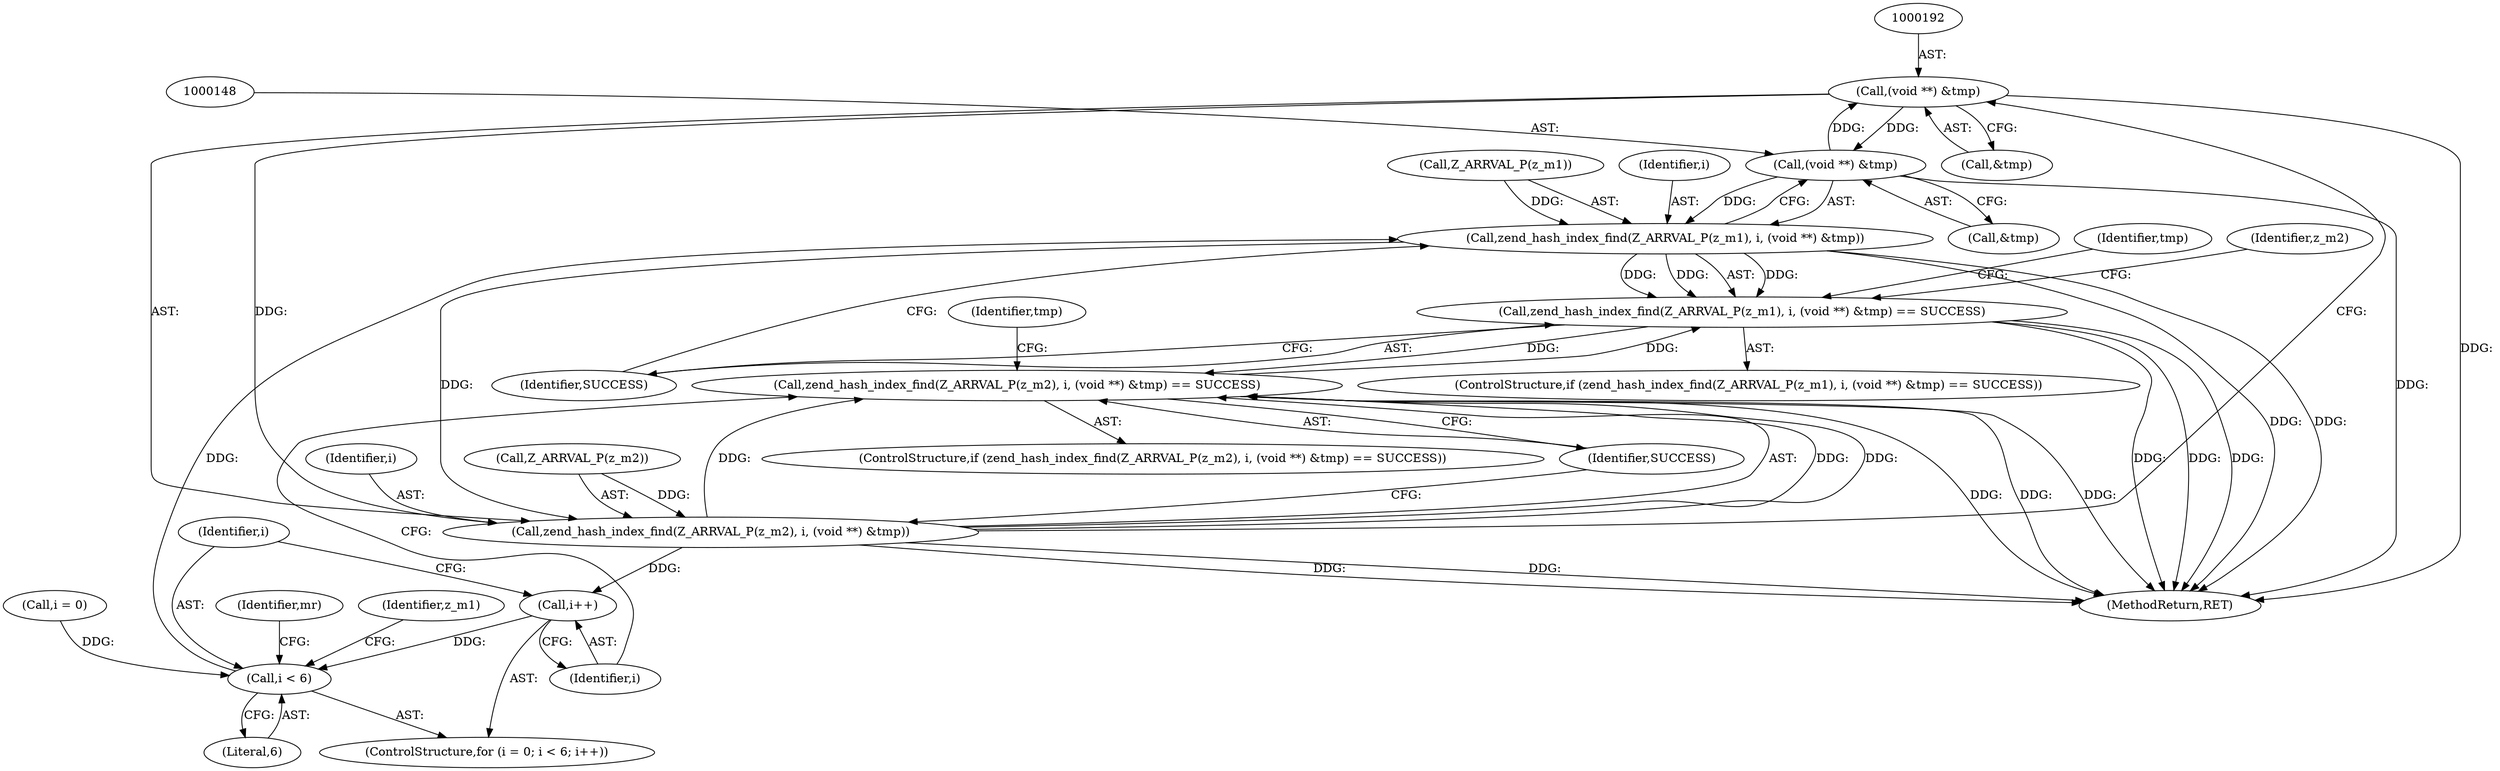 digraph "0_php-src_2938329ce19cb8c4197dec146c3ec887c6f61d01_4@pointer" {
"1000191" [label="(Call,(void **) &tmp)"];
"1000147" [label="(Call,(void **) &tmp)"];
"1000191" [label="(Call,(void **) &tmp)"];
"1000143" [label="(Call,zend_hash_index_find(Z_ARRVAL_P(z_m1), i, (void **) &tmp))"];
"1000142" [label="(Call,zend_hash_index_find(Z_ARRVAL_P(z_m1), i, (void **) &tmp) == SUCCESS)"];
"1000186" [label="(Call,zend_hash_index_find(Z_ARRVAL_P(z_m2), i, (void **) &tmp) == SUCCESS)"];
"1000187" [label="(Call,zend_hash_index_find(Z_ARRVAL_P(z_m2), i, (void **) &tmp))"];
"1000138" [label="(Call,i++)"];
"1000135" [label="(Call,i < 6)"];
"1000195" [label="(Identifier,SUCCESS)"];
"1000141" [label="(ControlStructure,if (zend_hash_index_find(Z_ARRVAL_P(z_m1), i, (void **) &tmp) == SUCCESS))"];
"1000142" [label="(Call,zend_hash_index_find(Z_ARRVAL_P(z_m1), i, (void **) &tmp) == SUCCESS)"];
"1000138" [label="(Call,i++)"];
"1000155" [label="(Identifier,tmp)"];
"1000186" [label="(Call,zend_hash_index_find(Z_ARRVAL_P(z_m2), i, (void **) &tmp) == SUCCESS)"];
"1000136" [label="(Identifier,i)"];
"1000135" [label="(Call,i < 6)"];
"1000151" [label="(Identifier,SUCCESS)"];
"1000147" [label="(Call,(void **) &tmp)"];
"1000232" [label="(Identifier,mr)"];
"1000185" [label="(ControlStructure,if (zend_hash_index_find(Z_ARRVAL_P(z_m2), i, (void **) &tmp) == SUCCESS))"];
"1000131" [label="(ControlStructure,for (i = 0; i < 6; i++))"];
"1000149" [label="(Call,&tmp)"];
"1000145" [label="(Identifier,z_m1)"];
"1000193" [label="(Call,&tmp)"];
"1000187" [label="(Call,zend_hash_index_find(Z_ARRVAL_P(z_m2), i, (void **) &tmp))"];
"1000189" [label="(Identifier,z_m2)"];
"1000199" [label="(Identifier,tmp)"];
"1000132" [label="(Call,i = 0)"];
"1000139" [label="(Identifier,i)"];
"1000137" [label="(Literal,6)"];
"1000191" [label="(Call,(void **) &tmp)"];
"1000146" [label="(Identifier,i)"];
"1000256" [label="(MethodReturn,RET)"];
"1000188" [label="(Call,Z_ARRVAL_P(z_m2))"];
"1000143" [label="(Call,zend_hash_index_find(Z_ARRVAL_P(z_m1), i, (void **) &tmp))"];
"1000190" [label="(Identifier,i)"];
"1000144" [label="(Call,Z_ARRVAL_P(z_m1))"];
"1000191" -> "1000187"  [label="AST: "];
"1000191" -> "1000193"  [label="CFG: "];
"1000192" -> "1000191"  [label="AST: "];
"1000193" -> "1000191"  [label="AST: "];
"1000187" -> "1000191"  [label="CFG: "];
"1000191" -> "1000256"  [label="DDG: "];
"1000191" -> "1000147"  [label="DDG: "];
"1000191" -> "1000187"  [label="DDG: "];
"1000147" -> "1000191"  [label="DDG: "];
"1000147" -> "1000143"  [label="AST: "];
"1000147" -> "1000149"  [label="CFG: "];
"1000148" -> "1000147"  [label="AST: "];
"1000149" -> "1000147"  [label="AST: "];
"1000143" -> "1000147"  [label="CFG: "];
"1000147" -> "1000256"  [label="DDG: "];
"1000147" -> "1000143"  [label="DDG: "];
"1000143" -> "1000142"  [label="AST: "];
"1000144" -> "1000143"  [label="AST: "];
"1000146" -> "1000143"  [label="AST: "];
"1000151" -> "1000143"  [label="CFG: "];
"1000143" -> "1000256"  [label="DDG: "];
"1000143" -> "1000256"  [label="DDG: "];
"1000143" -> "1000142"  [label="DDG: "];
"1000143" -> "1000142"  [label="DDG: "];
"1000143" -> "1000142"  [label="DDG: "];
"1000144" -> "1000143"  [label="DDG: "];
"1000135" -> "1000143"  [label="DDG: "];
"1000143" -> "1000187"  [label="DDG: "];
"1000142" -> "1000141"  [label="AST: "];
"1000142" -> "1000151"  [label="CFG: "];
"1000151" -> "1000142"  [label="AST: "];
"1000155" -> "1000142"  [label="CFG: "];
"1000189" -> "1000142"  [label="CFG: "];
"1000142" -> "1000256"  [label="DDG: "];
"1000142" -> "1000256"  [label="DDG: "];
"1000142" -> "1000256"  [label="DDG: "];
"1000186" -> "1000142"  [label="DDG: "];
"1000142" -> "1000186"  [label="DDG: "];
"1000186" -> "1000185"  [label="AST: "];
"1000186" -> "1000195"  [label="CFG: "];
"1000187" -> "1000186"  [label="AST: "];
"1000195" -> "1000186"  [label="AST: "];
"1000199" -> "1000186"  [label="CFG: "];
"1000139" -> "1000186"  [label="CFG: "];
"1000186" -> "1000256"  [label="DDG: "];
"1000186" -> "1000256"  [label="DDG: "];
"1000186" -> "1000256"  [label="DDG: "];
"1000187" -> "1000186"  [label="DDG: "];
"1000187" -> "1000186"  [label="DDG: "];
"1000187" -> "1000186"  [label="DDG: "];
"1000188" -> "1000187"  [label="AST: "];
"1000190" -> "1000187"  [label="AST: "];
"1000195" -> "1000187"  [label="CFG: "];
"1000187" -> "1000256"  [label="DDG: "];
"1000187" -> "1000256"  [label="DDG: "];
"1000187" -> "1000138"  [label="DDG: "];
"1000188" -> "1000187"  [label="DDG: "];
"1000138" -> "1000131"  [label="AST: "];
"1000138" -> "1000139"  [label="CFG: "];
"1000139" -> "1000138"  [label="AST: "];
"1000136" -> "1000138"  [label="CFG: "];
"1000138" -> "1000135"  [label="DDG: "];
"1000135" -> "1000131"  [label="AST: "];
"1000135" -> "1000137"  [label="CFG: "];
"1000136" -> "1000135"  [label="AST: "];
"1000137" -> "1000135"  [label="AST: "];
"1000145" -> "1000135"  [label="CFG: "];
"1000232" -> "1000135"  [label="CFG: "];
"1000132" -> "1000135"  [label="DDG: "];
}
